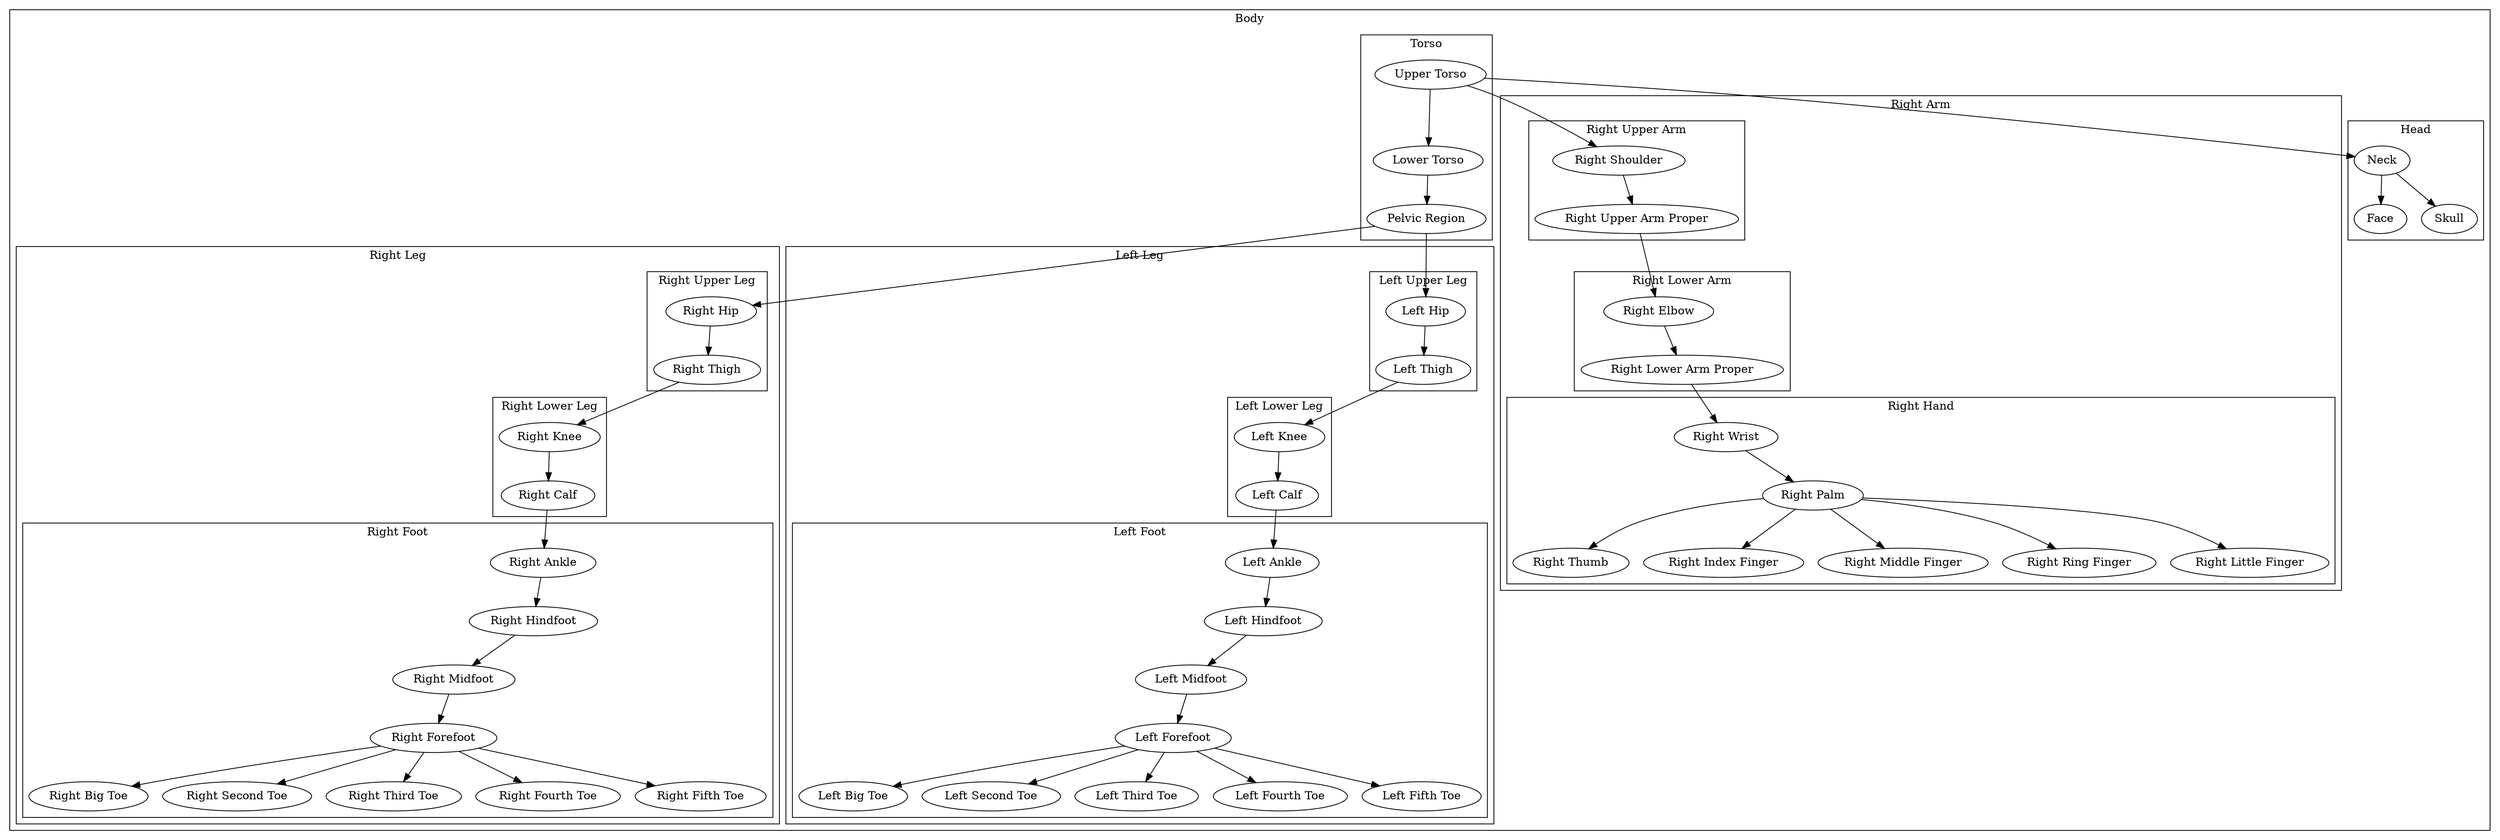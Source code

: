 digraph G {
	subgraph cluster_ROOT {
		label = "Body";
	subgraph cluster_R_ARM {
		label = "Right Arm";
	subgraph cluster_R_UPPER_ARM {
		label = "Right Upper Arm";
		R_SHOULDER [label="Right Shoulder"];
		R_UPPER_ARM_PROPER [label="Right Upper Arm Proper"];
	 } 
	subgraph cluster_R_LOWER_ARM {
		label = "Right Lower Arm";
		R_ELBOW [label="Right Elbow"];
		R_LOWER_ARM_PROPER [label="Right Lower Arm Proper"];
	 } 
	subgraph cluster_R_HAND {
		label = "Right Hand";
		R_WRIST [label="Right Wrist"];
		R_PALM [label="Right Palm"];
		R_THUMB [label="Right Thumb"];
		R_INDEX [label="Right Index Finger"];
		R_MIDDLE [label="Right Middle Finger"];
		R_RING [label="Right Ring Finger"];
		R_LITTLE [label="Right Little Finger"];
	 } 
	 } 
	subgraph cluster_TORSO {
		label = "Torso";
		UPPER_TORSO [label="Upper Torso"];
		ABDOMEN [label="Lower Torso"];
		PELVIS [label="Pelvic Region"];
	 } 
	subgraph cluster_HEAD {
		label = "Head";
		NECK [label="Neck"];
		VISCEROCRANIUM [label="Face"];
		NEUROCRANIUM [label="Skull"];
	 } 
	subgraph cluster_R_LEG {
		label = "Right Leg";
	subgraph cluster_R_UPPER_LEG {
		label = "Right Upper Leg";
		R_HIP [label="Right Hip"];
		R_THIGH [label="Right Thigh"];
	 } 
	subgraph cluster_R_LOWER_LEG {
		label = "Right Lower Leg";
		R_KNEE [label="Right Knee"];
		R_CALF [label="Right Calf"];
	 } 
	subgraph cluster_R_FOOT {
		label = "Right Foot";
		R_ANKLE [label="Right Ankle"];
		R_HINDFOOT [label="Right Hindfoot"];
		R_MIDFOOT [label="Right Midfoot"];
		R_FOREFOOT [label="Right Forefoot"];
		R_HALLUX [label="Right Big Toe"];
		R_SECOND_TOE [label="Right Second Toe"];
		R_THIRD_TOE [label="Right Third Toe"];
		R_FOURTH_TOE [label="Right Fourth Toe"];
		R_FIFTH_TOE [label="Right Fifth Toe"];
	 } 
	 } 
	subgraph cluster_L_LEG {
		label = "Left Leg";
	subgraph cluster_L_UPPER_LEG {
		label = "Left Upper Leg";
		L_HIP [label="Left Hip"];
		L_THIGH [label="Left Thigh"];
	 } 
	subgraph cluster_L_LOWER_LEG {
		label = "Left Lower Leg";
		L_KNEE [label="Left Knee"];
		L_CALF [label="Left Calf"];
	 } 
	subgraph cluster_L_FOOT {
		label = "Left Foot";
		L_ANKLE [label="Left Ankle"];
		L_HINDFOOT [label="Left Hindfoot"];
		L_MIDFOOT [label="Left Midfoot"];
		L_FOREFOOT [label="Left Forefoot"];
		L_HALLUX [label="Left Big Toe"];
		L_SECOND_TOE [label="Left Second Toe"];
		L_THIRD_TOE [label="Left Third Toe"];
		L_FOURTH_TOE [label="Left Fourth Toe"];
		L_FIFTH_TOE [label="Left Fifth Toe"];
	 } 
	 } 
	 } 

UPPER_TORSO -> R_SHOULDER;
R_SHOULDER -> R_UPPER_ARM_PROPER;
R_UPPER_ARM_PROPER -> R_ELBOW;
R_ELBOW -> R_LOWER_ARM_PROPER;
R_LOWER_ARM_PROPER -> R_WRIST;
R_WRIST -> R_PALM;
R_PALM -> R_THUMB;
R_PALM -> R_INDEX;
R_PALM -> R_MIDDLE;
R_PALM -> R_RING;
R_PALM -> R_LITTLE;
UPPER_TORSO -> ABDOMEN;
ABDOMEN -> PELVIS;
UPPER_TORSO -> NECK;
NECK -> VISCEROCRANIUM;
NECK -> NEUROCRANIUM;
PELVIS -> R_HIP;
R_HIP -> R_THIGH;
R_THIGH -> R_KNEE;
R_KNEE -> R_CALF;
R_CALF -> R_ANKLE;
R_ANKLE -> R_HINDFOOT;
R_HINDFOOT -> R_MIDFOOT;
R_MIDFOOT -> R_FOREFOOT;
R_FOREFOOT -> R_HALLUX;
R_FOREFOOT -> R_SECOND_TOE;
R_FOREFOOT -> R_THIRD_TOE;
R_FOREFOOT -> R_FOURTH_TOE;
R_FOREFOOT -> R_FIFTH_TOE;
PELVIS -> L_HIP;
L_HIP -> L_THIGH;
L_THIGH -> L_KNEE;
L_KNEE -> L_CALF;
L_CALF -> L_ANKLE;
L_ANKLE -> L_HINDFOOT;
L_HINDFOOT -> L_MIDFOOT;
L_MIDFOOT -> L_FOREFOOT;
L_FOREFOOT -> L_HALLUX;
L_FOREFOOT -> L_SECOND_TOE;
L_FOREFOOT -> L_THIRD_TOE;
L_FOREFOOT -> L_FOURTH_TOE;
L_FOREFOOT -> L_FIFTH_TOE;
}
